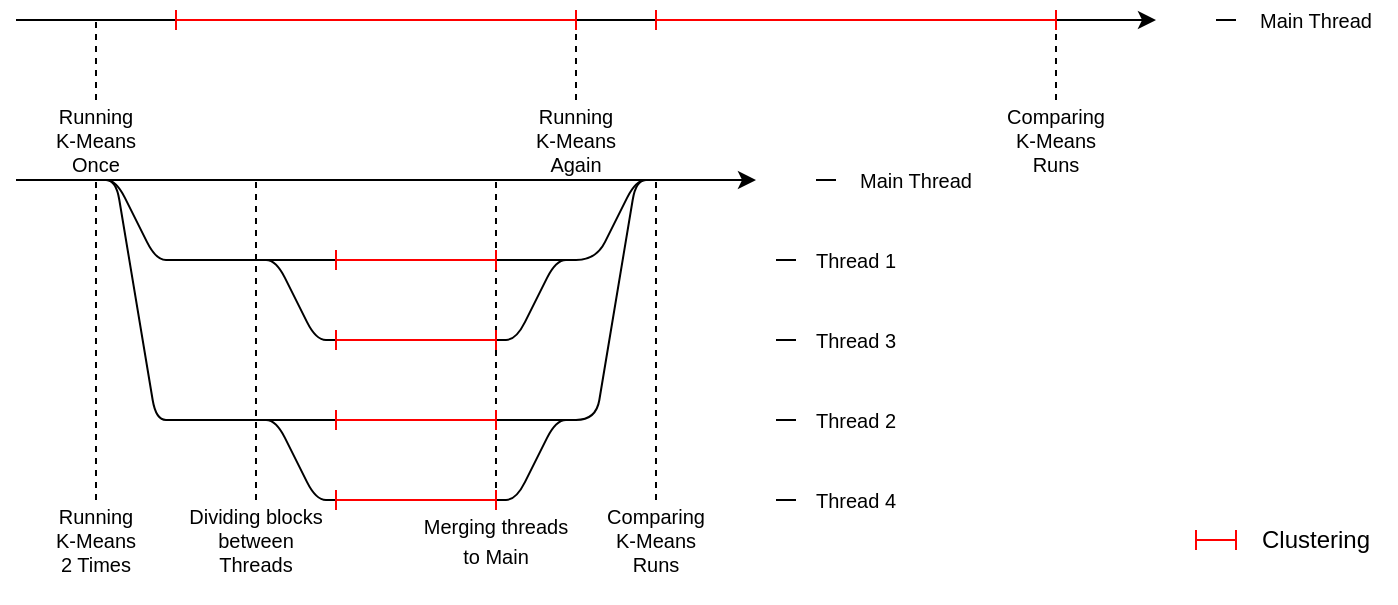 <mxfile version="12.2.9" type="device" pages="1"><diagram id="VAyMKV9SbiDFBjogPuHd" name="Page-1"><mxGraphModel dx="1185" dy="610" grid="1" gridSize="10" guides="1" tooltips="1" connect="1" arrows="1" fold="1" page="1" pageScale="1" pageWidth="850" pageHeight="1100" math="0" shadow="0"><root><mxCell id="0"/><mxCell id="1" parent="0"/><mxCell id="BoXQw7pG1WTSCI_t8VtG-1" value="" style="endArrow=classic;html=1;" parent="1" edge="1"><mxGeometry width="50" height="50" relative="1" as="geometry"><mxPoint x="600" y="160" as="sourcePoint"/><mxPoint x="650" y="160" as="targetPoint"/></mxGeometry></mxCell><mxCell id="BoXQw7pG1WTSCI_t8VtG-2" value="" style="endArrow=classic;html=1;" parent="1" edge="1"><mxGeometry width="50" height="50" relative="1" as="geometry"><mxPoint x="80" y="240" as="sourcePoint"/><mxPoint x="450" y="240" as="targetPoint"/></mxGeometry></mxCell><mxCell id="BoXQw7pG1WTSCI_t8VtG-3" value="" style="endArrow=none;dashed=1;html=1;" parent="1" edge="1"><mxGeometry width="50" height="50" relative="1" as="geometry"><mxPoint x="120" y="400" as="sourcePoint"/><mxPoint x="120" y="240" as="targetPoint"/></mxGeometry></mxCell><mxCell id="BoXQw7pG1WTSCI_t8VtG-4" value="" style="endArrow=none;html=1;" parent="1" edge="1"><mxGeometry width="50" height="50" relative="1" as="geometry"><mxPoint x="120" y="240" as="sourcePoint"/><mxPoint x="160" y="360" as="targetPoint"/><Array as="points"><mxPoint x="130" y="240"/><mxPoint x="150" y="360"/></Array></mxGeometry></mxCell><mxCell id="q1CX4jArwMfFimtwQMig-4" value="" style="endArrow=none;html=1;" edge="1" parent="1"><mxGeometry width="50" height="50" relative="1" as="geometry"><mxPoint x="120" y="240" as="sourcePoint"/><mxPoint x="160" y="280" as="targetPoint"/><Array as="points"><mxPoint x="130" y="240"/><mxPoint x="150" y="280"/></Array></mxGeometry></mxCell><mxCell id="q1CX4jArwMfFimtwQMig-6" value="" style="endArrow=none;html=1;" edge="1" parent="1"><mxGeometry width="50" height="50" relative="1" as="geometry"><mxPoint x="160" y="360" as="sourcePoint"/><mxPoint x="240" y="360" as="targetPoint"/></mxGeometry></mxCell><mxCell id="q1CX4jArwMfFimtwQMig-7" value="" style="endArrow=none;html=1;" edge="1" parent="1"><mxGeometry width="50" height="50" relative="1" as="geometry"><mxPoint x="200" y="280" as="sourcePoint"/><mxPoint x="240" y="320" as="targetPoint"/><Array as="points"><mxPoint x="210" y="280"/><mxPoint x="230" y="320"/></Array></mxGeometry></mxCell><mxCell id="q1CX4jArwMfFimtwQMig-8" value="" style="endArrow=none;html=1;" edge="1" parent="1"><mxGeometry width="50" height="50" relative="1" as="geometry"><mxPoint x="200" y="360" as="sourcePoint"/><mxPoint x="240" y="400" as="targetPoint"/><Array as="points"><mxPoint x="210" y="360"/><mxPoint x="230" y="400"/></Array></mxGeometry></mxCell><mxCell id="q1CX4jArwMfFimtwQMig-9" value="" style="endArrow=none;html=1;fillColor=#f8cecc;strokeColor=#FF0000;" edge="1" parent="1"><mxGeometry width="50" height="50" relative="1" as="geometry"><mxPoint x="240" y="400" as="sourcePoint"/><mxPoint x="320" y="400" as="targetPoint"/></mxGeometry></mxCell><mxCell id="q1CX4jArwMfFimtwQMig-10" value="" style="endArrow=none;html=1;fillColor=#f8cecc;strokeColor=#FF0000;" edge="1" parent="1"><mxGeometry width="50" height="50" relative="1" as="geometry"><mxPoint x="240" y="320" as="sourcePoint"/><mxPoint x="320" y="320" as="targetPoint"/></mxGeometry></mxCell><mxCell id="q1CX4jArwMfFimtwQMig-11" value="" style="endArrow=none;html=1;" edge="1" parent="1"><mxGeometry width="50" height="50" relative="1" as="geometry"><mxPoint x="360" y="360" as="sourcePoint"/><mxPoint x="320" y="400" as="targetPoint"/><Array as="points"><mxPoint x="350" y="360"/><mxPoint x="330" y="400"/></Array></mxGeometry></mxCell><mxCell id="q1CX4jArwMfFimtwQMig-12" value="" style="endArrow=none;html=1;" edge="1" parent="1"><mxGeometry width="50" height="50" relative="1" as="geometry"><mxPoint x="360" y="280" as="sourcePoint"/><mxPoint x="320.0" y="320" as="targetPoint"/><Array as="points"><mxPoint x="350" y="280"/><mxPoint x="330" y="320"/></Array></mxGeometry></mxCell><mxCell id="q1CX4jArwMfFimtwQMig-13" value="" style="endArrow=none;html=1;" edge="1" parent="1"><mxGeometry width="50" height="50" relative="1" as="geometry"><mxPoint x="400" y="240" as="sourcePoint"/><mxPoint x="350" y="360" as="targetPoint"/><Array as="points"><mxPoint x="390" y="240"/><mxPoint x="370" y="360"/></Array></mxGeometry></mxCell><mxCell id="q1CX4jArwMfFimtwQMig-14" value="" style="endArrow=none;html=1;" edge="1" parent="1"><mxGeometry width="50" height="50" relative="1" as="geometry"><mxPoint x="400" y="240" as="sourcePoint"/><mxPoint x="350" y="280" as="targetPoint"/><Array as="points"><mxPoint x="390" y="240"/><mxPoint x="370" y="280"/></Array></mxGeometry></mxCell><mxCell id="q1CX4jArwMfFimtwQMig-15" value="" style="endArrow=none;dashed=1;html=1;" edge="1" parent="1"><mxGeometry width="50" height="50" relative="1" as="geometry"><mxPoint x="200" y="400" as="sourcePoint"/><mxPoint x="200" y="240" as="targetPoint"/></mxGeometry></mxCell><mxCell id="q1CX4jArwMfFimtwQMig-16" value="" style="endArrow=none;dashed=1;html=1;" edge="1" parent="1"><mxGeometry width="50" height="50" relative="1" as="geometry"><mxPoint x="320" y="400" as="sourcePoint"/><mxPoint x="320" y="240" as="targetPoint"/></mxGeometry></mxCell><mxCell id="q1CX4jArwMfFimtwQMig-17" value="" style="endArrow=none;dashed=1;html=1;" edge="1" parent="1"><mxGeometry width="50" height="50" relative="1" as="geometry"><mxPoint x="400" y="400" as="sourcePoint"/><mxPoint x="400" y="240" as="targetPoint"/></mxGeometry></mxCell><mxCell id="q1CX4jArwMfFimtwQMig-18" value="&lt;div style=&quot;font-size: 10px&quot;&gt;&lt;font style=&quot;font-size: 10px&quot;&gt;Running&lt;/font&gt;&lt;/div&gt;&lt;div style=&quot;font-size: 10px&quot;&gt;&lt;font style=&quot;font-size: 10px&quot;&gt;K-Means&lt;/font&gt;&lt;/div&gt;&lt;div style=&quot;font-size: 10px&quot;&gt;&lt;font style=&quot;font-size: 10px&quot;&gt;2 Times&lt;br&gt;&lt;/font&gt;&lt;/div&gt;" style="text;html=1;strokeColor=none;fillColor=none;align=center;verticalAlign=middle;whiteSpace=wrap;rounded=0;" vertex="1" parent="1"><mxGeometry x="90" y="410" width="60" height="20" as="geometry"/></mxCell><mxCell id="q1CX4jArwMfFimtwQMig-19" value="" style="endArrow=none;dashed=1;html=1;" edge="1" parent="1"><mxGeometry width="50" height="50" relative="1" as="geometry"><mxPoint x="120" y="200" as="sourcePoint"/><mxPoint x="120" y="160" as="targetPoint"/></mxGeometry></mxCell><mxCell id="q1CX4jArwMfFimtwQMig-20" value="&lt;div style=&quot;font-size: 10px&quot;&gt;&lt;font style=&quot;font-size: 10px&quot;&gt;Running&lt;/font&gt;&lt;/div&gt;&lt;div style=&quot;font-size: 10px&quot;&gt;&lt;font style=&quot;font-size: 10px&quot;&gt;K-Means&lt;/font&gt;&lt;/div&gt;&lt;div style=&quot;font-size: 10px&quot;&gt;Once&lt;font style=&quot;font-size: 10px&quot;&gt;&lt;br&gt;&lt;/font&gt;&lt;/div&gt;" style="text;html=1;strokeColor=none;fillColor=none;align=center;verticalAlign=middle;whiteSpace=wrap;rounded=0;" vertex="1" parent="1"><mxGeometry x="90" y="210" width="60" height="20" as="geometry"/></mxCell><mxCell id="q1CX4jArwMfFimtwQMig-21" value="" style="endArrow=none;html=1;" edge="1" parent="1"><mxGeometry width="50" height="50" relative="1" as="geometry"><mxPoint x="460" y="280" as="sourcePoint"/><mxPoint x="470" y="280" as="targetPoint"/></mxGeometry></mxCell><mxCell id="q1CX4jArwMfFimtwQMig-22" value="" style="endArrow=none;html=1;" edge="1" parent="1"><mxGeometry width="50" height="50" relative="1" as="geometry"><mxPoint x="460" y="320" as="sourcePoint"/><mxPoint x="470" y="320" as="targetPoint"/></mxGeometry></mxCell><mxCell id="q1CX4jArwMfFimtwQMig-23" value="" style="endArrow=none;html=1;" edge="1" parent="1"><mxGeometry width="50" height="50" relative="1" as="geometry"><mxPoint x="460" y="360" as="sourcePoint"/><mxPoint x="470" y="360" as="targetPoint"/><Array as="points"><mxPoint x="470" y="360"/></Array></mxGeometry></mxCell><mxCell id="q1CX4jArwMfFimtwQMig-25" value="" style="endArrow=none;html=1;" edge="1" parent="1"><mxGeometry width="50" height="50" relative="1" as="geometry"><mxPoint x="460" y="400" as="sourcePoint"/><mxPoint x="470" y="400" as="targetPoint"/></mxGeometry></mxCell><mxCell id="q1CX4jArwMfFimtwQMig-26" value="&lt;font style=&quot;font-size: 10px&quot;&gt;Thread 1&lt;/font&gt;" style="text;html=1;strokeColor=none;fillColor=none;align=center;verticalAlign=middle;whiteSpace=wrap;rounded=0;" vertex="1" parent="1"><mxGeometry x="470" y="270" width="60" height="20" as="geometry"/></mxCell><mxCell id="q1CX4jArwMfFimtwQMig-27" value="&lt;font style=&quot;font-size: 10px&quot;&gt;Thread 2&lt;/font&gt;" style="text;html=1;strokeColor=none;fillColor=none;align=center;verticalAlign=middle;whiteSpace=wrap;rounded=0;" vertex="1" parent="1"><mxGeometry x="470" y="350" width="60" height="20" as="geometry"/></mxCell><mxCell id="q1CX4jArwMfFimtwQMig-28" value="&lt;font style=&quot;font-size: 10px&quot;&gt;Thread 3&lt;br&gt;&lt;/font&gt;" style="text;html=1;strokeColor=none;fillColor=none;align=center;verticalAlign=middle;whiteSpace=wrap;rounded=0;" vertex="1" parent="1"><mxGeometry x="470" y="310" width="60" height="20" as="geometry"/></mxCell><mxCell id="q1CX4jArwMfFimtwQMig-29" value="&lt;font style=&quot;font-size: 10px&quot;&gt;Thread 4&lt;br&gt;&lt;/font&gt;" style="text;html=1;strokeColor=none;fillColor=none;align=center;verticalAlign=middle;whiteSpace=wrap;rounded=0;" vertex="1" parent="1"><mxGeometry x="470" y="390" width="60" height="20" as="geometry"/></mxCell><mxCell id="q1CX4jArwMfFimtwQMig-30" value="&lt;div style=&quot;font-size: 10px&quot;&gt;&lt;font style=&quot;font-size: 10px&quot;&gt;Dividing blocks&lt;/font&gt;&lt;/div&gt;&lt;div style=&quot;font-size: 10px&quot;&gt;&lt;font style=&quot;font-size: 10px&quot;&gt;between&lt;/font&gt;&lt;/div&gt;&lt;div style=&quot;font-size: 10px&quot;&gt;&lt;font style=&quot;font-size: 10px&quot;&gt;Threads&lt;br&gt;&lt;/font&gt;&lt;/div&gt;" style="text;html=1;strokeColor=none;fillColor=none;align=center;verticalAlign=middle;whiteSpace=wrap;rounded=0;" vertex="1" parent="1"><mxGeometry x="160" y="410" width="80" height="20" as="geometry"/></mxCell><mxCell id="q1CX4jArwMfFimtwQMig-32" value="" style="endArrow=none;html=1;fillColor=#f8cecc;strokeColor=#FF0000;" edge="1" parent="1"><mxGeometry width="50" height="50" relative="1" as="geometry"><mxPoint x="240" y="360" as="sourcePoint"/><mxPoint x="320" y="360" as="targetPoint"/></mxGeometry></mxCell><mxCell id="q1CX4jArwMfFimtwQMig-33" value="" style="endArrow=none;html=1;" edge="1" parent="1"><mxGeometry width="50" height="50" relative="1" as="geometry"><mxPoint x="320" y="360" as="sourcePoint"/><mxPoint x="360" y="360" as="targetPoint"/></mxGeometry></mxCell><mxCell id="q1CX4jArwMfFimtwQMig-34" value="" style="endArrow=none;html=1;" edge="1" parent="1"><mxGeometry width="50" height="50" relative="1" as="geometry"><mxPoint x="160" y="280" as="sourcePoint"/><mxPoint x="240" y="280" as="targetPoint"/></mxGeometry></mxCell><mxCell id="q1CX4jArwMfFimtwQMig-35" value="" style="endArrow=none;html=1;fillColor=#f8cecc;strokeColor=#FF0000;" edge="1" parent="1"><mxGeometry width="50" height="50" relative="1" as="geometry"><mxPoint x="240" y="280" as="sourcePoint"/><mxPoint x="320" y="280" as="targetPoint"/></mxGeometry></mxCell><mxCell id="q1CX4jArwMfFimtwQMig-36" value="" style="endArrow=none;html=1;" edge="1" parent="1"><mxGeometry width="50" height="50" relative="1" as="geometry"><mxPoint x="320" y="280" as="sourcePoint"/><mxPoint x="360" y="280" as="targetPoint"/></mxGeometry></mxCell><mxCell id="q1CX4jArwMfFimtwQMig-39" value="" style="endArrow=none;html=1;" edge="1" parent="1"><mxGeometry width="50" height="50" relative="1" as="geometry"><mxPoint x="80" y="160" as="sourcePoint"/><mxPoint x="160" y="160" as="targetPoint"/></mxGeometry></mxCell><mxCell id="q1CX4jArwMfFimtwQMig-40" value="" style="endArrow=none;html=1;fillColor=#f8cecc;strokeColor=#FF0000;" edge="1" parent="1"><mxGeometry width="50" height="50" relative="1" as="geometry"><mxPoint x="160" y="160" as="sourcePoint"/><mxPoint x="360" y="160" as="targetPoint"/></mxGeometry></mxCell><mxCell id="q1CX4jArwMfFimtwQMig-41" value="&lt;div style=&quot;font-size: 10px&quot;&gt;&lt;font style=&quot;font-size: 10px&quot;&gt;Comparing&lt;/font&gt;&lt;/div&gt;&lt;div style=&quot;font-size: 10px&quot;&gt;&lt;font style=&quot;font-size: 10px&quot;&gt;K-Means&lt;/font&gt;&lt;/div&gt;&lt;div style=&quot;font-size: 10px&quot;&gt;&lt;font style=&quot;font-size: 10px&quot;&gt;Runs&lt;br&gt;&lt;/font&gt;&lt;/div&gt;" style="text;html=1;strokeColor=none;fillColor=none;align=center;verticalAlign=middle;whiteSpace=wrap;rounded=0;" vertex="1" parent="1"><mxGeometry x="360" y="410" width="80" height="20" as="geometry"/></mxCell><mxCell id="q1CX4jArwMfFimtwQMig-42" value="" style="endArrow=none;html=1;" edge="1" parent="1"><mxGeometry width="50" height="50" relative="1" as="geometry"><mxPoint x="480" y="240" as="sourcePoint"/><mxPoint x="490" y="240" as="targetPoint"/></mxGeometry></mxCell><mxCell id="q1CX4jArwMfFimtwQMig-43" value="&lt;font style=&quot;font-size: 10px&quot;&gt;Main Thread&lt;/font&gt;" style="text;html=1;strokeColor=none;fillColor=none;align=center;verticalAlign=middle;whiteSpace=wrap;rounded=0;" vertex="1" parent="1"><mxGeometry x="490" y="230" width="80" height="20" as="geometry"/></mxCell><mxCell id="q1CX4jArwMfFimtwQMig-44" value="" style="endArrow=none;html=1;" edge="1" parent="1"><mxGeometry width="50" height="50" relative="1" as="geometry"><mxPoint x="360" y="160" as="sourcePoint"/><mxPoint x="400" y="160" as="targetPoint"/></mxGeometry></mxCell><mxCell id="q1CX4jArwMfFimtwQMig-45" value="" style="endArrow=none;dashed=1;html=1;" edge="1" parent="1"><mxGeometry width="50" height="50" relative="1" as="geometry"><mxPoint x="360" y="200" as="sourcePoint"/><mxPoint x="360" y="160" as="targetPoint"/></mxGeometry></mxCell><mxCell id="q1CX4jArwMfFimtwQMig-46" value="&lt;div style=&quot;font-size: 10px&quot;&gt;&lt;font style=&quot;font-size: 10px&quot;&gt;Running&lt;/font&gt;&lt;/div&gt;&lt;div style=&quot;font-size: 10px&quot;&gt;&lt;font style=&quot;font-size: 10px&quot;&gt;K-Means&lt;/font&gt;&lt;/div&gt;&lt;div style=&quot;font-size: 10px&quot;&gt;Again&lt;font style=&quot;font-size: 10px&quot;&gt;&lt;br&gt;&lt;/font&gt;&lt;/div&gt;" style="text;html=1;strokeColor=none;fillColor=none;align=center;verticalAlign=middle;whiteSpace=wrap;rounded=0;" vertex="1" parent="1"><mxGeometry x="330" y="210" width="60" height="20" as="geometry"/></mxCell><mxCell id="q1CX4jArwMfFimtwQMig-47" value="" style="endArrow=none;html=1;fillColor=#f8cecc;strokeColor=#FF0000;" edge="1" parent="1"><mxGeometry width="50" height="50" relative="1" as="geometry"><mxPoint x="400" y="160" as="sourcePoint"/><mxPoint x="600" y="160" as="targetPoint"/></mxGeometry></mxCell><mxCell id="q1CX4jArwMfFimtwQMig-48" value="" style="endArrow=none;dashed=1;html=1;" edge="1" parent="1"><mxGeometry width="50" height="50" relative="1" as="geometry"><mxPoint x="600" y="200" as="sourcePoint"/><mxPoint x="600" y="160" as="targetPoint"/></mxGeometry></mxCell><mxCell id="q1CX4jArwMfFimtwQMig-49" value="&lt;div style=&quot;font-size: 10px&quot;&gt;&lt;font style=&quot;font-size: 10px&quot;&gt;Comparing&lt;/font&gt;&lt;/div&gt;&lt;div style=&quot;font-size: 10px&quot;&gt;&lt;font style=&quot;font-size: 10px&quot;&gt;K-Means&lt;/font&gt;&lt;/div&gt;&lt;div style=&quot;font-size: 10px&quot;&gt;&lt;font style=&quot;font-size: 10px&quot;&gt;Runs&lt;br&gt;&lt;/font&gt;&lt;/div&gt;" style="text;html=1;strokeColor=none;fillColor=none;align=center;verticalAlign=middle;whiteSpace=wrap;rounded=0;" vertex="1" parent="1"><mxGeometry x="570" y="210" width="60" height="20" as="geometry"/></mxCell><mxCell id="q1CX4jArwMfFimtwQMig-53" value="" style="endArrow=none;html=1;" edge="1" parent="1"><mxGeometry width="50" height="50" relative="1" as="geometry"><mxPoint x="680" y="160" as="sourcePoint"/><mxPoint x="690" y="160" as="targetPoint"/></mxGeometry></mxCell><mxCell id="q1CX4jArwMfFimtwQMig-54" value="&lt;font style=&quot;font-size: 10px&quot;&gt;Main Thread&lt;/font&gt;" style="text;html=1;strokeColor=none;fillColor=none;align=center;verticalAlign=middle;whiteSpace=wrap;rounded=0;" vertex="1" parent="1"><mxGeometry x="690" y="150" width="80" height="20" as="geometry"/></mxCell><mxCell id="q1CX4jArwMfFimtwQMig-57" value="" style="endArrow=none;html=1;strokeColor=#FF0000;" edge="1" parent="1"><mxGeometry width="50" height="50" relative="1" as="geometry"><mxPoint x="670" y="420" as="sourcePoint"/><mxPoint x="690" y="420" as="targetPoint"/></mxGeometry></mxCell><mxCell id="q1CX4jArwMfFimtwQMig-58" value="Clustering" style="text;html=1;strokeColor=none;fillColor=none;align=center;verticalAlign=middle;whiteSpace=wrap;rounded=0;" vertex="1" parent="1"><mxGeometry x="700" y="410" width="60" height="20" as="geometry"/></mxCell><mxCell id="q1CX4jArwMfFimtwQMig-61" value="" style="endArrow=none;html=1;strokeColor=#FFFFFF;" edge="1" parent="1"><mxGeometry width="50" height="50" relative="1" as="geometry"><mxPoint x="80" y="450" as="sourcePoint"/><mxPoint x="760" y="450" as="targetPoint"/></mxGeometry></mxCell><mxCell id="q1CX4jArwMfFimtwQMig-62" value="" style="endArrow=none;html=1;strokeColor=#FF0000;" edge="1" parent="1"><mxGeometry width="50" height="50" relative="1" as="geometry"><mxPoint x="320" y="395" as="sourcePoint"/><mxPoint x="320" y="405" as="targetPoint"/></mxGeometry></mxCell><mxCell id="q1CX4jArwMfFimtwQMig-63" value="" style="endArrow=none;html=1;strokeColor=#FF0000;" edge="1" parent="1"><mxGeometry width="50" height="50" relative="1" as="geometry"><mxPoint x="240" y="395" as="sourcePoint"/><mxPoint x="240" y="405" as="targetPoint"/></mxGeometry></mxCell><mxCell id="q1CX4jArwMfFimtwQMig-64" value="" style="endArrow=none;html=1;strokeColor=#FF0000;" edge="1" parent="1"><mxGeometry width="50" height="50" relative="1" as="geometry"><mxPoint x="320" y="355" as="sourcePoint"/><mxPoint x="320" y="365" as="targetPoint"/></mxGeometry></mxCell><mxCell id="q1CX4jArwMfFimtwQMig-65" value="" style="endArrow=none;html=1;strokeColor=#FF0000;" edge="1" parent="1"><mxGeometry width="50" height="50" relative="1" as="geometry"><mxPoint x="240" y="355" as="sourcePoint"/><mxPoint x="240" y="365" as="targetPoint"/></mxGeometry></mxCell><mxCell id="q1CX4jArwMfFimtwQMig-66" value="" style="endArrow=none;html=1;strokeColor=#FF0000;" edge="1" parent="1"><mxGeometry width="50" height="50" relative="1" as="geometry"><mxPoint x="320" y="315" as="sourcePoint"/><mxPoint x="320" y="325.0" as="targetPoint"/></mxGeometry></mxCell><mxCell id="q1CX4jArwMfFimtwQMig-67" value="" style="endArrow=none;html=1;strokeColor=#FF0000;" edge="1" parent="1"><mxGeometry width="50" height="50" relative="1" as="geometry"><mxPoint x="240" y="315" as="sourcePoint"/><mxPoint x="240" y="325.0" as="targetPoint"/></mxGeometry></mxCell><mxCell id="q1CX4jArwMfFimtwQMig-68" value="" style="endArrow=none;html=1;strokeColor=#FF0000;" edge="1" parent="1"><mxGeometry width="50" height="50" relative="1" as="geometry"><mxPoint x="320" y="275" as="sourcePoint"/><mxPoint x="320" y="285" as="targetPoint"/></mxGeometry></mxCell><mxCell id="q1CX4jArwMfFimtwQMig-69" value="" style="endArrow=none;html=1;strokeColor=#FF0000;" edge="1" parent="1"><mxGeometry width="50" height="50" relative="1" as="geometry"><mxPoint x="240" y="275" as="sourcePoint"/><mxPoint x="240" y="285" as="targetPoint"/></mxGeometry></mxCell><mxCell id="q1CX4jArwMfFimtwQMig-70" value="" style="endArrow=none;html=1;strokeColor=#FF0000;" edge="1" parent="1"><mxGeometry width="50" height="50" relative="1" as="geometry"><mxPoint x="600" y="155" as="sourcePoint"/><mxPoint x="600" y="165" as="targetPoint"/></mxGeometry></mxCell><mxCell id="q1CX4jArwMfFimtwQMig-71" value="" style="endArrow=none;html=1;strokeColor=#FF0000;" edge="1" parent="1"><mxGeometry width="50" height="50" relative="1" as="geometry"><mxPoint x="400" y="155" as="sourcePoint"/><mxPoint x="400" y="165" as="targetPoint"/></mxGeometry></mxCell><mxCell id="q1CX4jArwMfFimtwQMig-72" value="" style="endArrow=none;html=1;strokeColor=#FF0000;" edge="1" parent="1"><mxGeometry width="50" height="50" relative="1" as="geometry"><mxPoint x="360" y="155" as="sourcePoint"/><mxPoint x="360" y="165" as="targetPoint"/></mxGeometry></mxCell><mxCell id="q1CX4jArwMfFimtwQMig-73" value="" style="endArrow=none;html=1;strokeColor=#FF0000;" edge="1" parent="1"><mxGeometry width="50" height="50" relative="1" as="geometry"><mxPoint x="160" y="155" as="sourcePoint"/><mxPoint x="160" y="165" as="targetPoint"/><Array as="points"><mxPoint x="160" y="155"/></Array></mxGeometry></mxCell><mxCell id="q1CX4jArwMfFimtwQMig-75" value="" style="endArrow=none;html=1;strokeColor=#FF0000;" edge="1" parent="1"><mxGeometry width="50" height="50" relative="1" as="geometry"><mxPoint x="690" y="415" as="sourcePoint"/><mxPoint x="690" y="425" as="targetPoint"/></mxGeometry></mxCell><mxCell id="q1CX4jArwMfFimtwQMig-76" value="" style="endArrow=none;html=1;strokeColor=#FF0000;" edge="1" parent="1"><mxGeometry width="50" height="50" relative="1" as="geometry"><mxPoint x="670" y="415" as="sourcePoint"/><mxPoint x="670" y="425" as="targetPoint"/></mxGeometry></mxCell><mxCell id="q1CX4jArwMfFimtwQMig-77" value="&lt;font style=&quot;font-size: 10px&quot;&gt;Merging threads to Main&lt;br&gt;&lt;/font&gt;" style="text;html=1;strokeColor=none;fillColor=none;align=center;verticalAlign=middle;whiteSpace=wrap;rounded=0;" vertex="1" parent="1"><mxGeometry x="280" y="410" width="80" height="20" as="geometry"/></mxCell></root></mxGraphModel></diagram></mxfile>